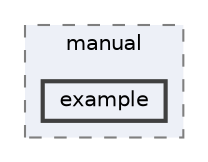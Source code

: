 digraph "doc/src/contents/manual/example"
{
 // LATEX_PDF_SIZE
  bgcolor="transparent";
  edge [fontname=Helvetica,fontsize=10,labelfontname=Helvetica,labelfontsize=10];
  node [fontname=Helvetica,fontsize=10,shape=box,height=0.2,width=0.4];
  compound=true
  subgraph clusterdir_4a6de2ed05279747e4dc401c8b5abb68 {
    graph [ bgcolor="#edf0f7", pencolor="grey50", label="manual", fontname=Helvetica,fontsize=10 style="filled,dashed", URL="dir_4a6de2ed05279747e4dc401c8b5abb68.html",tooltip=""]
  dir_1c8d340261a146a10db1a8c67db717bb [label="example", fillcolor="#edf0f7", color="grey25", style="filled,bold", URL="dir_1c8d340261a146a10db1a8c67db717bb.html",tooltip=""];
  }
}
